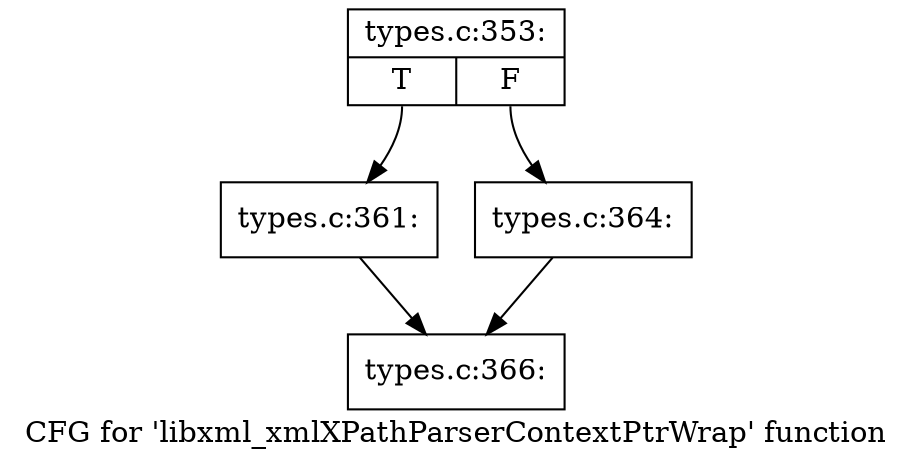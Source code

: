 digraph "CFG for 'libxml_xmlXPathParserContextPtrWrap' function" {
	label="CFG for 'libxml_xmlXPathParserContextPtrWrap' function";

	Node0x4370d40 [shape=record,label="{types.c:353:|{<s0>T|<s1>F}}"];
	Node0x4370d40:s0 -> Node0x4370c60;
	Node0x4370d40:s1 -> Node0x4370cb0;
	Node0x4370c60 [shape=record,label="{types.c:361:}"];
	Node0x4370c60 -> Node0x4371030;
	Node0x4370cb0 [shape=record,label="{types.c:364:}"];
	Node0x4370cb0 -> Node0x4371030;
	Node0x4371030 [shape=record,label="{types.c:366:}"];
}
